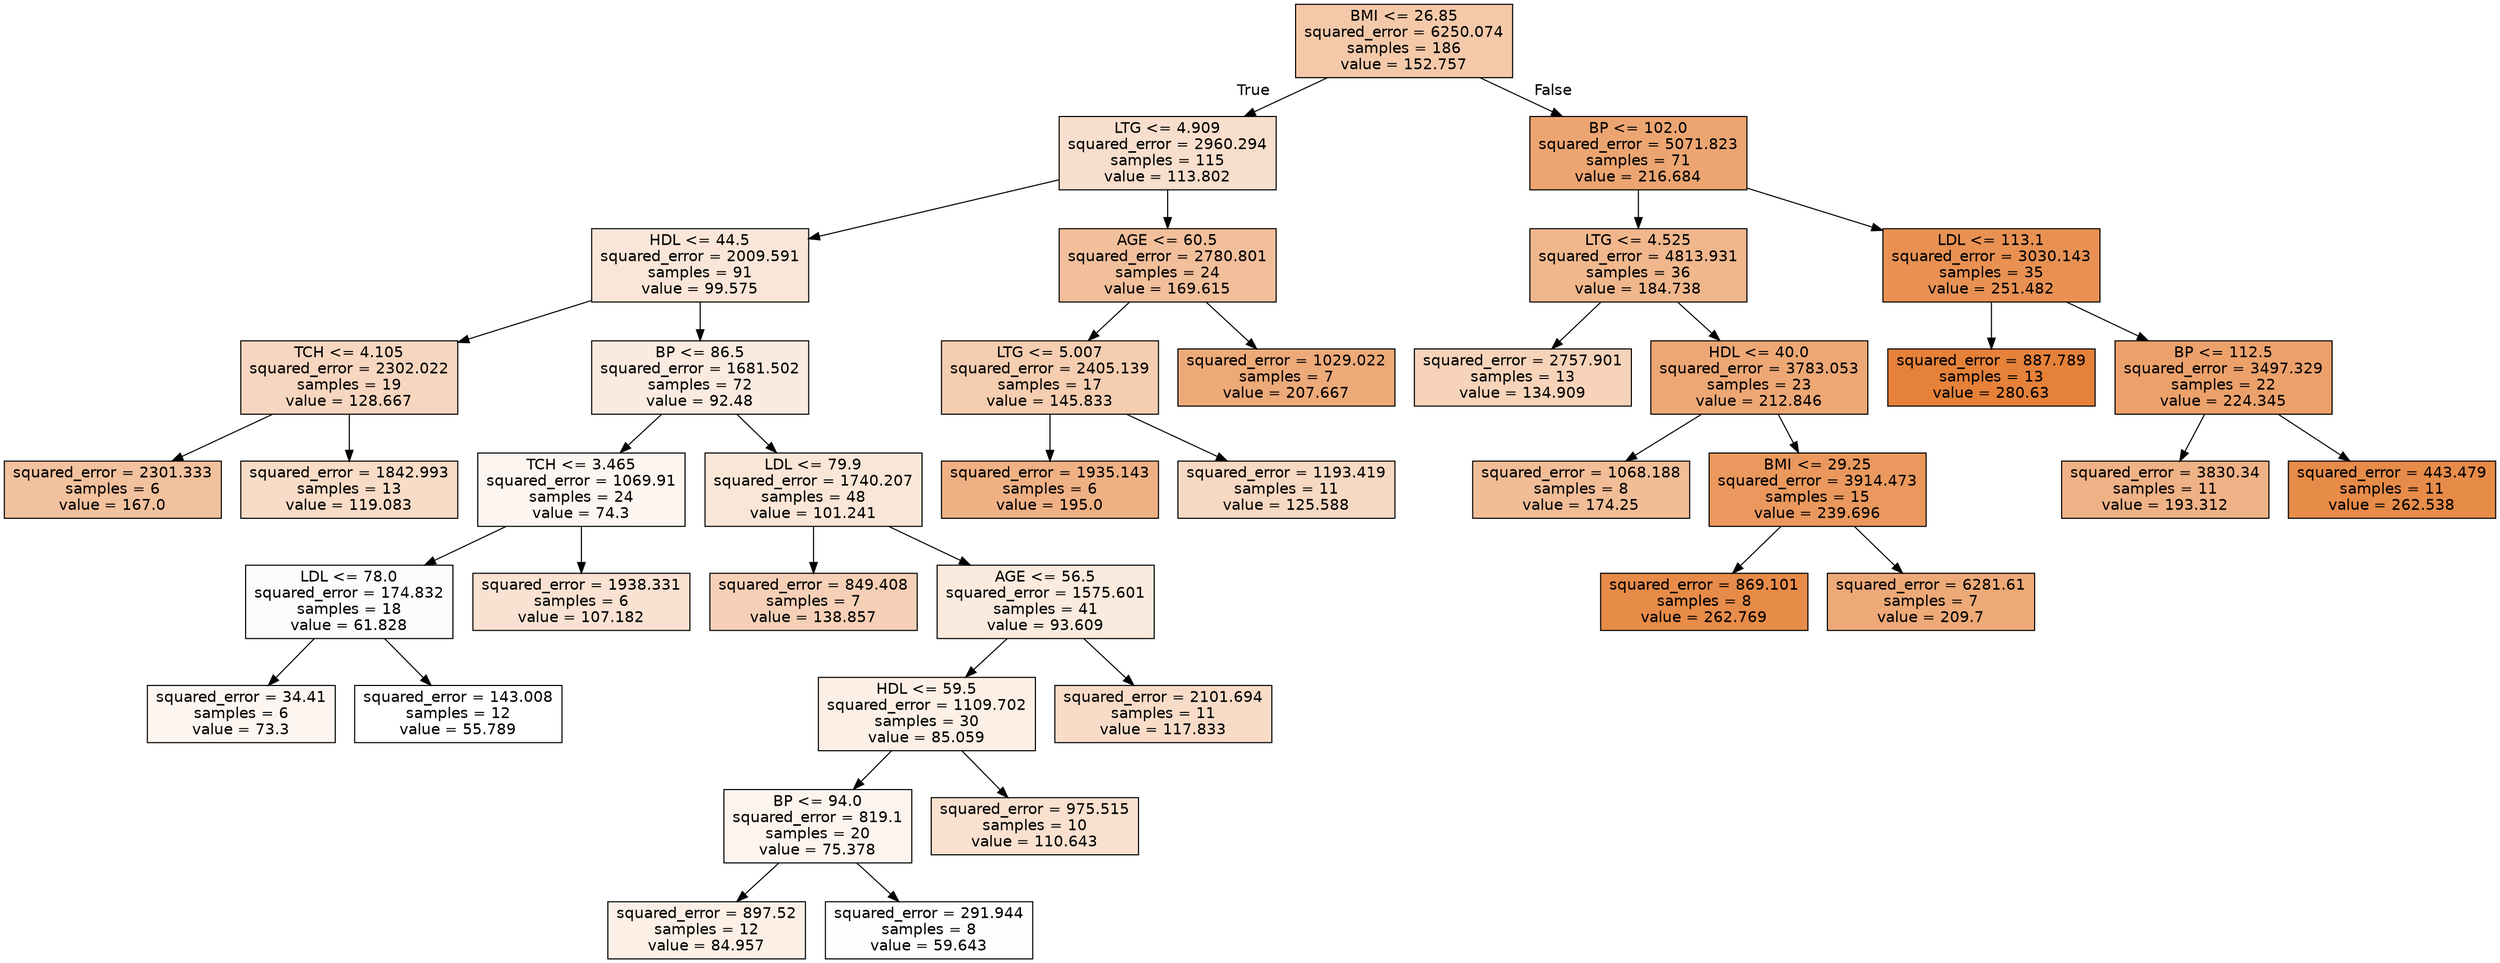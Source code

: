 digraph Tree {
node [shape=box, style="filled", color="black", fontname="helvetica"] ;
edge [fontname="helvetica"] ;
0 [label="BMI <= 26.85\nsquared_error = 6250.074\nsamples = 186\nvalue = 152.757", fillcolor="#f4c9aa"] ;
1 [label="LTG <= 4.909\nsquared_error = 2960.294\nsamples = 115\nvalue = 113.802", fillcolor="#f8decc"] ;
0 -> 1 [labeldistance=2.5, labelangle=45, headlabel="True"] ;
2 [label="HDL <= 44.5\nsquared_error = 2009.591\nsamples = 91\nvalue = 99.575", fillcolor="#fae6d8"] ;
1 -> 2 ;
3 [label="TCH <= 4.105\nsquared_error = 2302.022\nsamples = 19\nvalue = 128.667", fillcolor="#f7d6bf"] ;
2 -> 3 ;
4 [label="squared_error = 2301.333\nsamples = 6\nvalue = 167.0", fillcolor="#f2c19d"] ;
3 -> 4 ;
5 [label="squared_error = 1842.993\nsamples = 13\nvalue = 119.083", fillcolor="#f8dcc7"] ;
3 -> 5 ;
6 [label="BP <= 86.5\nsquared_error = 1681.502\nsamples = 72\nvalue = 92.48", fillcolor="#fbeadf"] ;
2 -> 6 ;
7 [label="TCH <= 3.465\nsquared_error = 1069.91\nsamples = 24\nvalue = 74.3", fillcolor="#fdf5ef"] ;
6 -> 7 ;
8 [label="LDL <= 78.0\nsquared_error = 174.832\nsamples = 18\nvalue = 61.828", fillcolor="#fefcfa"] ;
7 -> 8 ;
9 [label="squared_error = 34.41\nsamples = 6\nvalue = 73.3", fillcolor="#fdf5f0"] ;
8 -> 9 ;
10 [label="squared_error = 143.008\nsamples = 12\nvalue = 55.789", fillcolor="#ffffff"] ;
8 -> 10 ;
11 [label="squared_error = 1938.331\nsamples = 6\nvalue = 107.182", fillcolor="#f9e2d2"] ;
7 -> 11 ;
12 [label="LDL <= 79.9\nsquared_error = 1740.207\nsamples = 48\nvalue = 101.241", fillcolor="#fae6d7"] ;
6 -> 12 ;
13 [label="squared_error = 849.408\nsamples = 7\nvalue = 138.857", fillcolor="#f5d0b6"] ;
12 -> 13 ;
14 [label="AGE <= 56.5\nsquared_error = 1575.601\nsamples = 41\nvalue = 93.609", fillcolor="#fbeade"] ;
12 -> 14 ;
15 [label="HDL <= 59.5\nsquared_error = 1109.702\nsamples = 30\nvalue = 85.059", fillcolor="#fcefe5"] ;
14 -> 15 ;
16 [label="BP <= 94.0\nsquared_error = 819.1\nsamples = 20\nvalue = 75.378", fillcolor="#fdf4ee"] ;
15 -> 16 ;
17 [label="squared_error = 897.52\nsamples = 12\nvalue = 84.957", fillcolor="#fcefe5"] ;
16 -> 17 ;
18 [label="squared_error = 291.944\nsamples = 8\nvalue = 59.643", fillcolor="#fffdfc"] ;
16 -> 18 ;
19 [label="squared_error = 975.515\nsamples = 10\nvalue = 110.643", fillcolor="#f9e0cf"] ;
15 -> 19 ;
20 [label="squared_error = 2101.694\nsamples = 11\nvalue = 117.833", fillcolor="#f8dcc8"] ;
14 -> 20 ;
21 [label="AGE <= 60.5\nsquared_error = 2780.801\nsamples = 24\nvalue = 169.615", fillcolor="#f2bf9b"] ;
1 -> 21 ;
22 [label="LTG <= 5.007\nsquared_error = 2405.139\nsamples = 17\nvalue = 145.833", fillcolor="#f5cdb0"] ;
21 -> 22 ;
23 [label="squared_error = 1935.143\nsamples = 6\nvalue = 195.0", fillcolor="#efb184"] ;
22 -> 23 ;
24 [label="squared_error = 1193.419\nsamples = 11\nvalue = 125.588", fillcolor="#f7d8c2"] ;
22 -> 24 ;
25 [label="squared_error = 1029.022\nsamples = 7\nvalue = 207.667", fillcolor="#edaa79"] ;
21 -> 25 ;
26 [label="BP <= 102.0\nsquared_error = 5071.823\nsamples = 71\nvalue = 216.684", fillcolor="#eca571"] ;
0 -> 26 [labeldistance=2.5, labelangle=-45, headlabel="False"] ;
27 [label="LTG <= 4.525\nsquared_error = 4813.931\nsamples = 36\nvalue = 184.738", fillcolor="#f0b78d"] ;
26 -> 27 ;
28 [label="squared_error = 2757.901\nsamples = 13\nvalue = 134.909", fillcolor="#f6d3b9"] ;
27 -> 28 ;
29 [label="HDL <= 40.0\nsquared_error = 3783.053\nsamples = 23\nvalue = 212.846", fillcolor="#eda775"] ;
27 -> 29 ;
30 [label="squared_error = 1068.188\nsamples = 8\nvalue = 174.25", fillcolor="#f1bd97"] ;
29 -> 30 ;
31 [label="BMI <= 29.25\nsquared_error = 3914.473\nsamples = 15\nvalue = 239.696", fillcolor="#ea985d"] ;
29 -> 31 ;
32 [label="squared_error = 869.101\nsamples = 8\nvalue = 262.769", fillcolor="#e78b49"] ;
31 -> 32 ;
33 [label="squared_error = 6281.61\nsamples = 7\nvalue = 209.7", fillcolor="#eda977"] ;
31 -> 33 ;
34 [label="LDL <= 113.1\nsquared_error = 3030.143\nsamples = 35\nvalue = 251.482", fillcolor="#e89153"] ;
26 -> 34 ;
35 [label="squared_error = 887.789\nsamples = 13\nvalue = 280.63", fillcolor="#e58139"] ;
34 -> 35 ;
36 [label="BP <= 112.5\nsquared_error = 3497.329\nsamples = 22\nvalue = 224.345", fillcolor="#eca16b"] ;
34 -> 36 ;
37 [label="squared_error = 3830.34\nsamples = 11\nvalue = 193.312", fillcolor="#efb286"] ;
36 -> 37 ;
38 [label="squared_error = 443.479\nsamples = 11\nvalue = 262.538", fillcolor="#e78b49"] ;
36 -> 38 ;
}